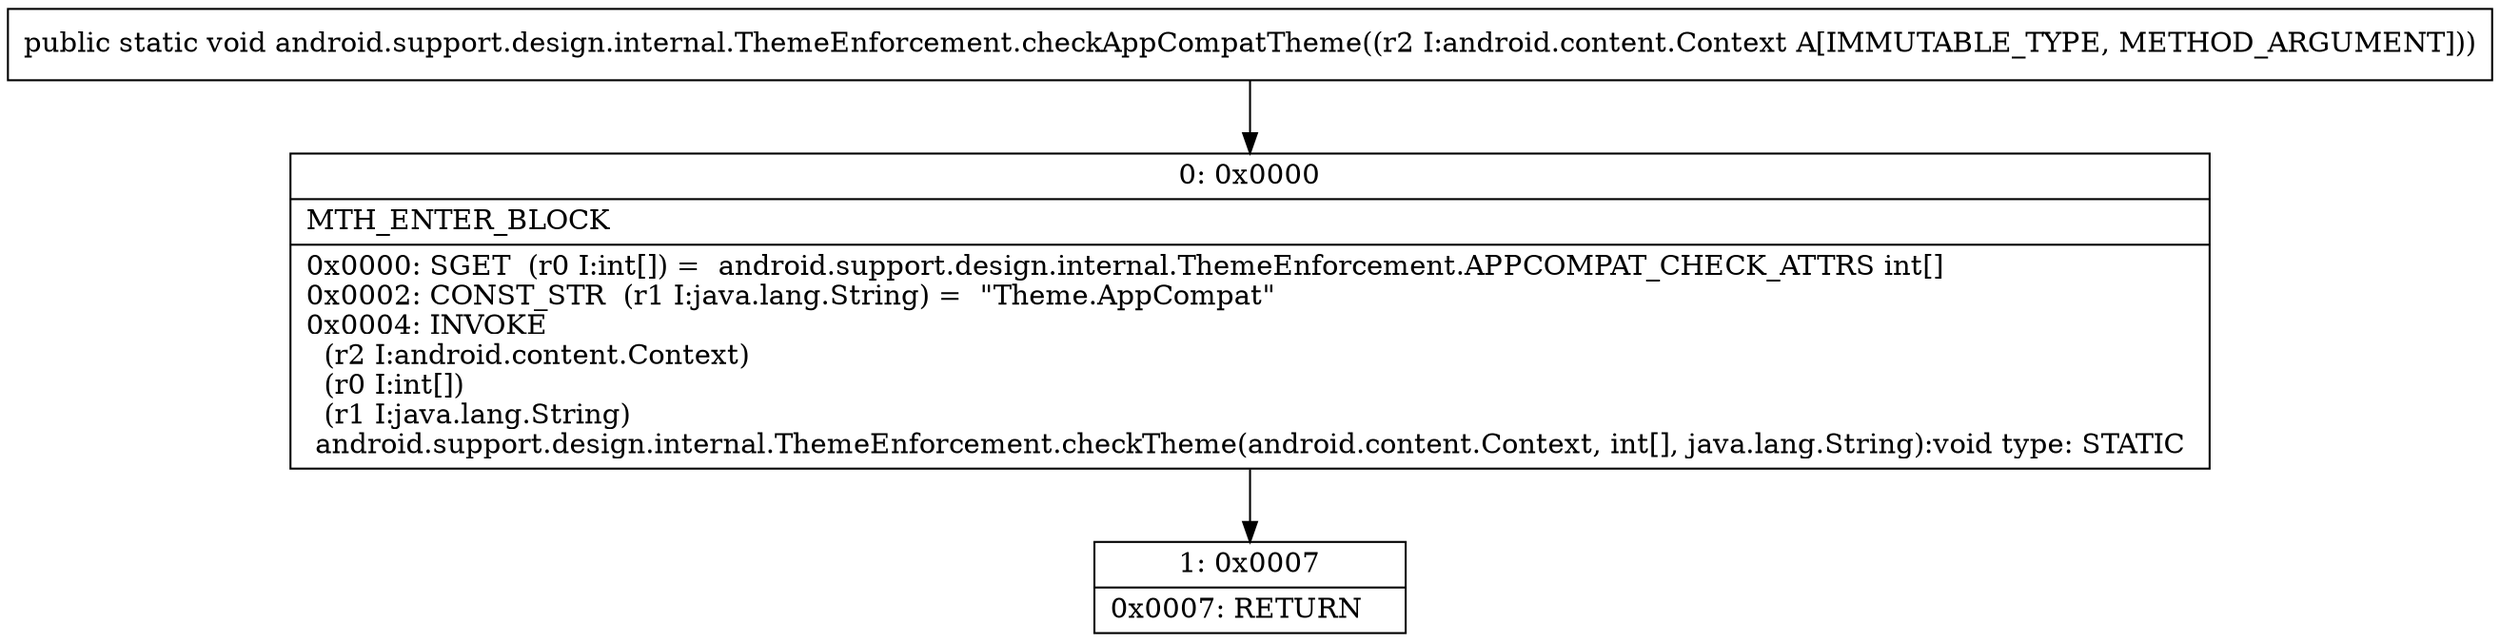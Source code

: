digraph "CFG forandroid.support.design.internal.ThemeEnforcement.checkAppCompatTheme(Landroid\/content\/Context;)V" {
Node_0 [shape=record,label="{0\:\ 0x0000|MTH_ENTER_BLOCK\l|0x0000: SGET  (r0 I:int[]) =  android.support.design.internal.ThemeEnforcement.APPCOMPAT_CHECK_ATTRS int[] \l0x0002: CONST_STR  (r1 I:java.lang.String) =  \"Theme.AppCompat\" \l0x0004: INVOKE  \l  (r2 I:android.content.Context)\l  (r0 I:int[])\l  (r1 I:java.lang.String)\l android.support.design.internal.ThemeEnforcement.checkTheme(android.content.Context, int[], java.lang.String):void type: STATIC \l}"];
Node_1 [shape=record,label="{1\:\ 0x0007|0x0007: RETURN   \l}"];
MethodNode[shape=record,label="{public static void android.support.design.internal.ThemeEnforcement.checkAppCompatTheme((r2 I:android.content.Context A[IMMUTABLE_TYPE, METHOD_ARGUMENT])) }"];
MethodNode -> Node_0;
Node_0 -> Node_1;
}

